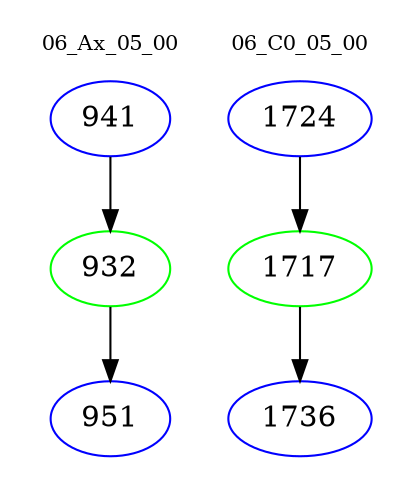 digraph{
subgraph cluster_0 {
color = white
label = "06_Ax_05_00";
fontsize=10;
T0_941 [label="941", color="blue"]
T0_941 -> T0_932 [color="black"]
T0_932 [label="932", color="green"]
T0_932 -> T0_951 [color="black"]
T0_951 [label="951", color="blue"]
}
subgraph cluster_1 {
color = white
label = "06_C0_05_00";
fontsize=10;
T1_1724 [label="1724", color="blue"]
T1_1724 -> T1_1717 [color="black"]
T1_1717 [label="1717", color="green"]
T1_1717 -> T1_1736 [color="black"]
T1_1736 [label="1736", color="blue"]
}
}

